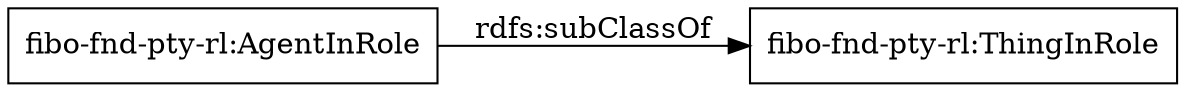 digraph ar2dtool_diagram { 
rankdir=LR;
size="1000"
node [shape = rectangle, color="black"]; "fibo-fnd-pty-rl:ThingInRole" "fibo-fnd-pty-rl:AgentInRole" ; /*classes style*/
	"fibo-fnd-pty-rl:AgentInRole" -> "fibo-fnd-pty-rl:ThingInRole" [ label = "rdfs:subClassOf" ];

}
